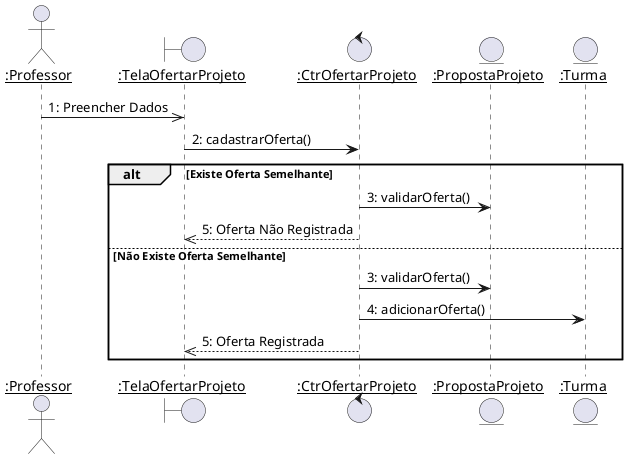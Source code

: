 @startuml oferta_projeto
skinparam sequenceParticipant underline

actor ":Professor" as Professor
boundary ":TelaOfertarProjeto" as TelaOfertarProjeto
control ":CtrOfertarProjeto" as CtrOfertarProjeto
entity ":PropostaProjeto" as PropostaProjeto
entity ":Turma" as Turma

Professor ->> TelaOfertarProjeto :1: Preencher Dados
TelaOfertarProjeto -> CtrOfertarProjeto :2: cadastrarOferta()

alt Existe Oferta Semelhante
    CtrOfertarProjeto -> PropostaProjeto :3: validarOferta()
    CtrOfertarProjeto -->> TelaOfertarProjeto --: 5: Oferta Não Registrada
else Não Existe Oferta Semelhante
    CtrOfertarProjeto -> PropostaProjeto :3: validarOferta()
    CtrOfertarProjeto -> Turma : 4: adicionarOferta()
    CtrOfertarProjeto -->> TelaOfertarProjeto --: 5: Oferta Registrada
end
@enduml
